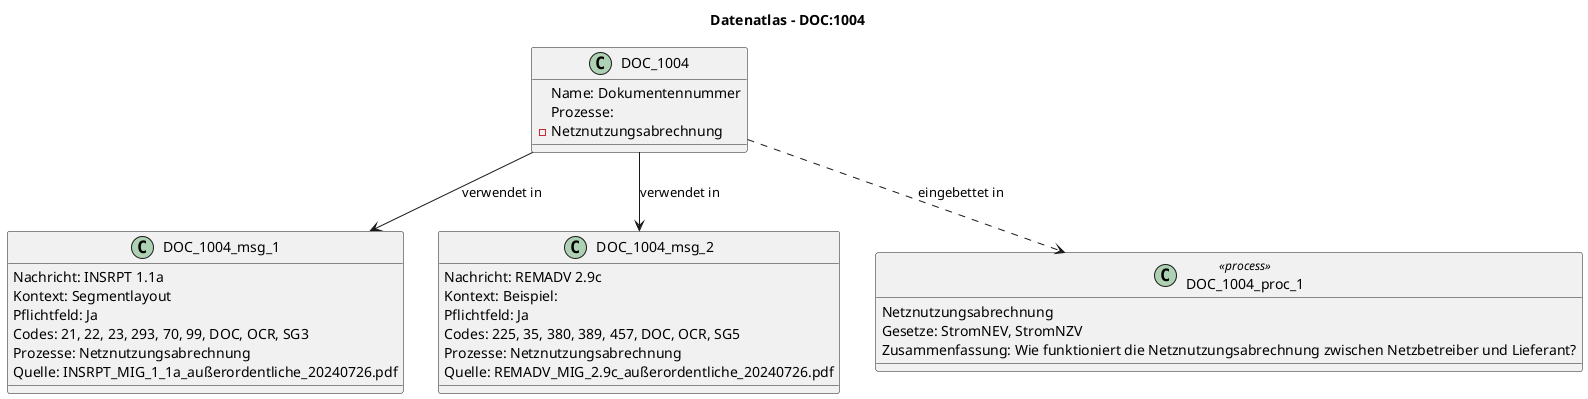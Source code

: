 @startuml
title Datenatlas – DOC:1004
class DOC_1004 {
  Name: Dokumentennummer
  Prozesse:
    - Netznutzungsabrechnung
}
class DOC_1004_msg_1 {
  Nachricht: INSRPT 1.1a
  Kontext: Segmentlayout
  Pflichtfeld: Ja
  Codes: 21, 22, 23, 293, 70, 99, DOC, OCR, SG3
  Prozesse: Netznutzungsabrechnung
  Quelle: INSRPT_MIG_1_1a_außerordentliche_20240726.pdf
}
DOC_1004 --> DOC_1004_msg_1 : verwendet in
class DOC_1004_msg_2 {
  Nachricht: REMADV 2.9c
  Kontext: Beispiel:
  Pflichtfeld: Ja
  Codes: 225, 35, 380, 389, 457, DOC, OCR, SG5
  Prozesse: Netznutzungsabrechnung
  Quelle: REMADV_MIG_2.9c_außerordentliche_20240726.pdf
}
DOC_1004 --> DOC_1004_msg_2 : verwendet in
class DOC_1004_proc_1 <<process>> {
  Netznutzungsabrechnung
  Gesetze: StromNEV, StromNZV
  Zusammenfassung: Wie funktioniert die Netznutzungsabrechnung zwischen Netzbetreiber und Lieferant?
}
DOC_1004 ..> DOC_1004_proc_1 : eingebettet in
@enduml